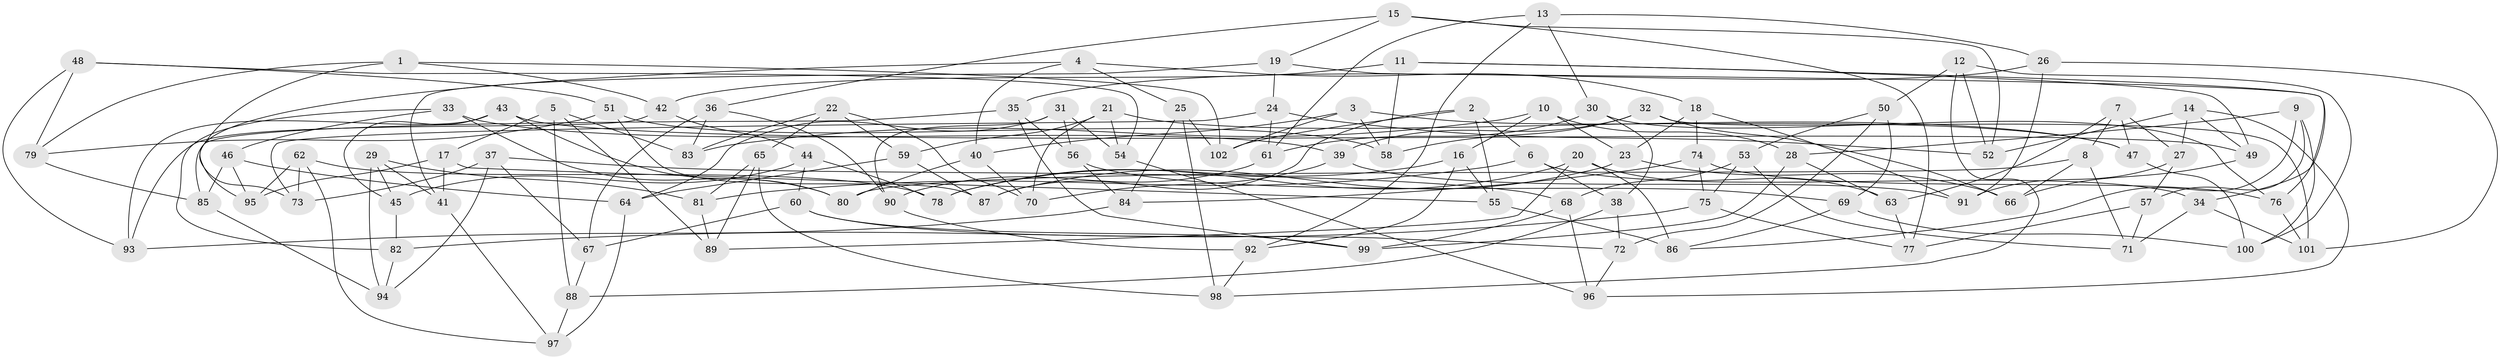 // coarse degree distribution, {4: 0.5416666666666666, 6: 0.2916666666666667, 5: 0.125, 3: 0.041666666666666664}
// Generated by graph-tools (version 1.1) at 2025/38/03/04/25 23:38:18]
// undirected, 102 vertices, 204 edges
graph export_dot {
  node [color=gray90,style=filled];
  1;
  2;
  3;
  4;
  5;
  6;
  7;
  8;
  9;
  10;
  11;
  12;
  13;
  14;
  15;
  16;
  17;
  18;
  19;
  20;
  21;
  22;
  23;
  24;
  25;
  26;
  27;
  28;
  29;
  30;
  31;
  32;
  33;
  34;
  35;
  36;
  37;
  38;
  39;
  40;
  41;
  42;
  43;
  44;
  45;
  46;
  47;
  48;
  49;
  50;
  51;
  52;
  53;
  54;
  55;
  56;
  57;
  58;
  59;
  60;
  61;
  62;
  63;
  64;
  65;
  66;
  67;
  68;
  69;
  70;
  71;
  72;
  73;
  74;
  75;
  76;
  77;
  78;
  79;
  80;
  81;
  82;
  83;
  84;
  85;
  86;
  87;
  88;
  89;
  90;
  91;
  92;
  93;
  94;
  95;
  96;
  97;
  98;
  99;
  100;
  101;
  102;
  1 -- 73;
  1 -- 42;
  1 -- 102;
  1 -- 79;
  2 -- 102;
  2 -- 55;
  2 -- 87;
  2 -- 6;
  3 -- 40;
  3 -- 102;
  3 -- 47;
  3 -- 58;
  4 -- 18;
  4 -- 25;
  4 -- 40;
  4 -- 95;
  5 -- 88;
  5 -- 17;
  5 -- 89;
  5 -- 83;
  6 -- 81;
  6 -- 38;
  6 -- 34;
  7 -- 47;
  7 -- 8;
  7 -- 27;
  7 -- 63;
  8 -- 66;
  8 -- 71;
  8 -- 80;
  9 -- 57;
  9 -- 86;
  9 -- 100;
  9 -- 28;
  10 -- 83;
  10 -- 23;
  10 -- 28;
  10 -- 16;
  11 -- 58;
  11 -- 42;
  11 -- 34;
  11 -- 49;
  12 -- 98;
  12 -- 50;
  12 -- 52;
  12 -- 100;
  13 -- 61;
  13 -- 92;
  13 -- 30;
  13 -- 26;
  14 -- 49;
  14 -- 96;
  14 -- 27;
  14 -- 52;
  15 -- 36;
  15 -- 77;
  15 -- 19;
  15 -- 52;
  16 -- 78;
  16 -- 55;
  16 -- 92;
  17 -- 55;
  17 -- 41;
  17 -- 95;
  18 -- 74;
  18 -- 91;
  18 -- 23;
  19 -- 24;
  19 -- 76;
  19 -- 41;
  20 -- 86;
  20 -- 89;
  20 -- 63;
  20 -- 78;
  21 -- 70;
  21 -- 59;
  21 -- 47;
  21 -- 54;
  22 -- 65;
  22 -- 59;
  22 -- 83;
  22 -- 70;
  23 -- 87;
  23 -- 66;
  24 -- 73;
  24 -- 61;
  24 -- 52;
  25 -- 98;
  25 -- 102;
  25 -- 84;
  26 -- 101;
  26 -- 35;
  26 -- 91;
  27 -- 91;
  27 -- 57;
  28 -- 99;
  28 -- 63;
  29 -- 81;
  29 -- 45;
  29 -- 94;
  29 -- 41;
  30 -- 76;
  30 -- 38;
  30 -- 61;
  31 -- 54;
  31 -- 90;
  31 -- 64;
  31 -- 56;
  32 -- 66;
  32 -- 39;
  32 -- 101;
  32 -- 58;
  33 -- 39;
  33 -- 46;
  33 -- 80;
  33 -- 82;
  34 -- 71;
  34 -- 101;
  35 -- 56;
  35 -- 85;
  35 -- 99;
  36 -- 83;
  36 -- 90;
  36 -- 67;
  37 -- 94;
  37 -- 67;
  37 -- 68;
  37 -- 73;
  38 -- 88;
  38 -- 72;
  39 -- 91;
  39 -- 70;
  40 -- 70;
  40 -- 80;
  41 -- 97;
  42 -- 93;
  42 -- 44;
  43 -- 45;
  43 -- 93;
  43 -- 80;
  43 -- 49;
  44 -- 78;
  44 -- 60;
  44 -- 45;
  45 -- 82;
  46 -- 64;
  46 -- 95;
  46 -- 85;
  47 -- 100;
  48 -- 79;
  48 -- 51;
  48 -- 93;
  48 -- 54;
  49 -- 66;
  50 -- 53;
  50 -- 69;
  50 -- 72;
  51 -- 87;
  51 -- 79;
  51 -- 58;
  53 -- 71;
  53 -- 75;
  53 -- 68;
  54 -- 96;
  55 -- 86;
  56 -- 69;
  56 -- 84;
  57 -- 71;
  57 -- 77;
  59 -- 64;
  59 -- 87;
  60 -- 72;
  60 -- 99;
  60 -- 67;
  61 -- 90;
  62 -- 95;
  62 -- 73;
  62 -- 78;
  62 -- 97;
  63 -- 77;
  64 -- 97;
  65 -- 98;
  65 -- 89;
  65 -- 81;
  67 -- 88;
  68 -- 99;
  68 -- 96;
  69 -- 86;
  69 -- 100;
  72 -- 96;
  74 -- 76;
  74 -- 75;
  74 -- 84;
  75 -- 82;
  75 -- 77;
  76 -- 101;
  79 -- 85;
  81 -- 89;
  82 -- 94;
  84 -- 93;
  85 -- 94;
  88 -- 97;
  90 -- 92;
  92 -- 98;
}
